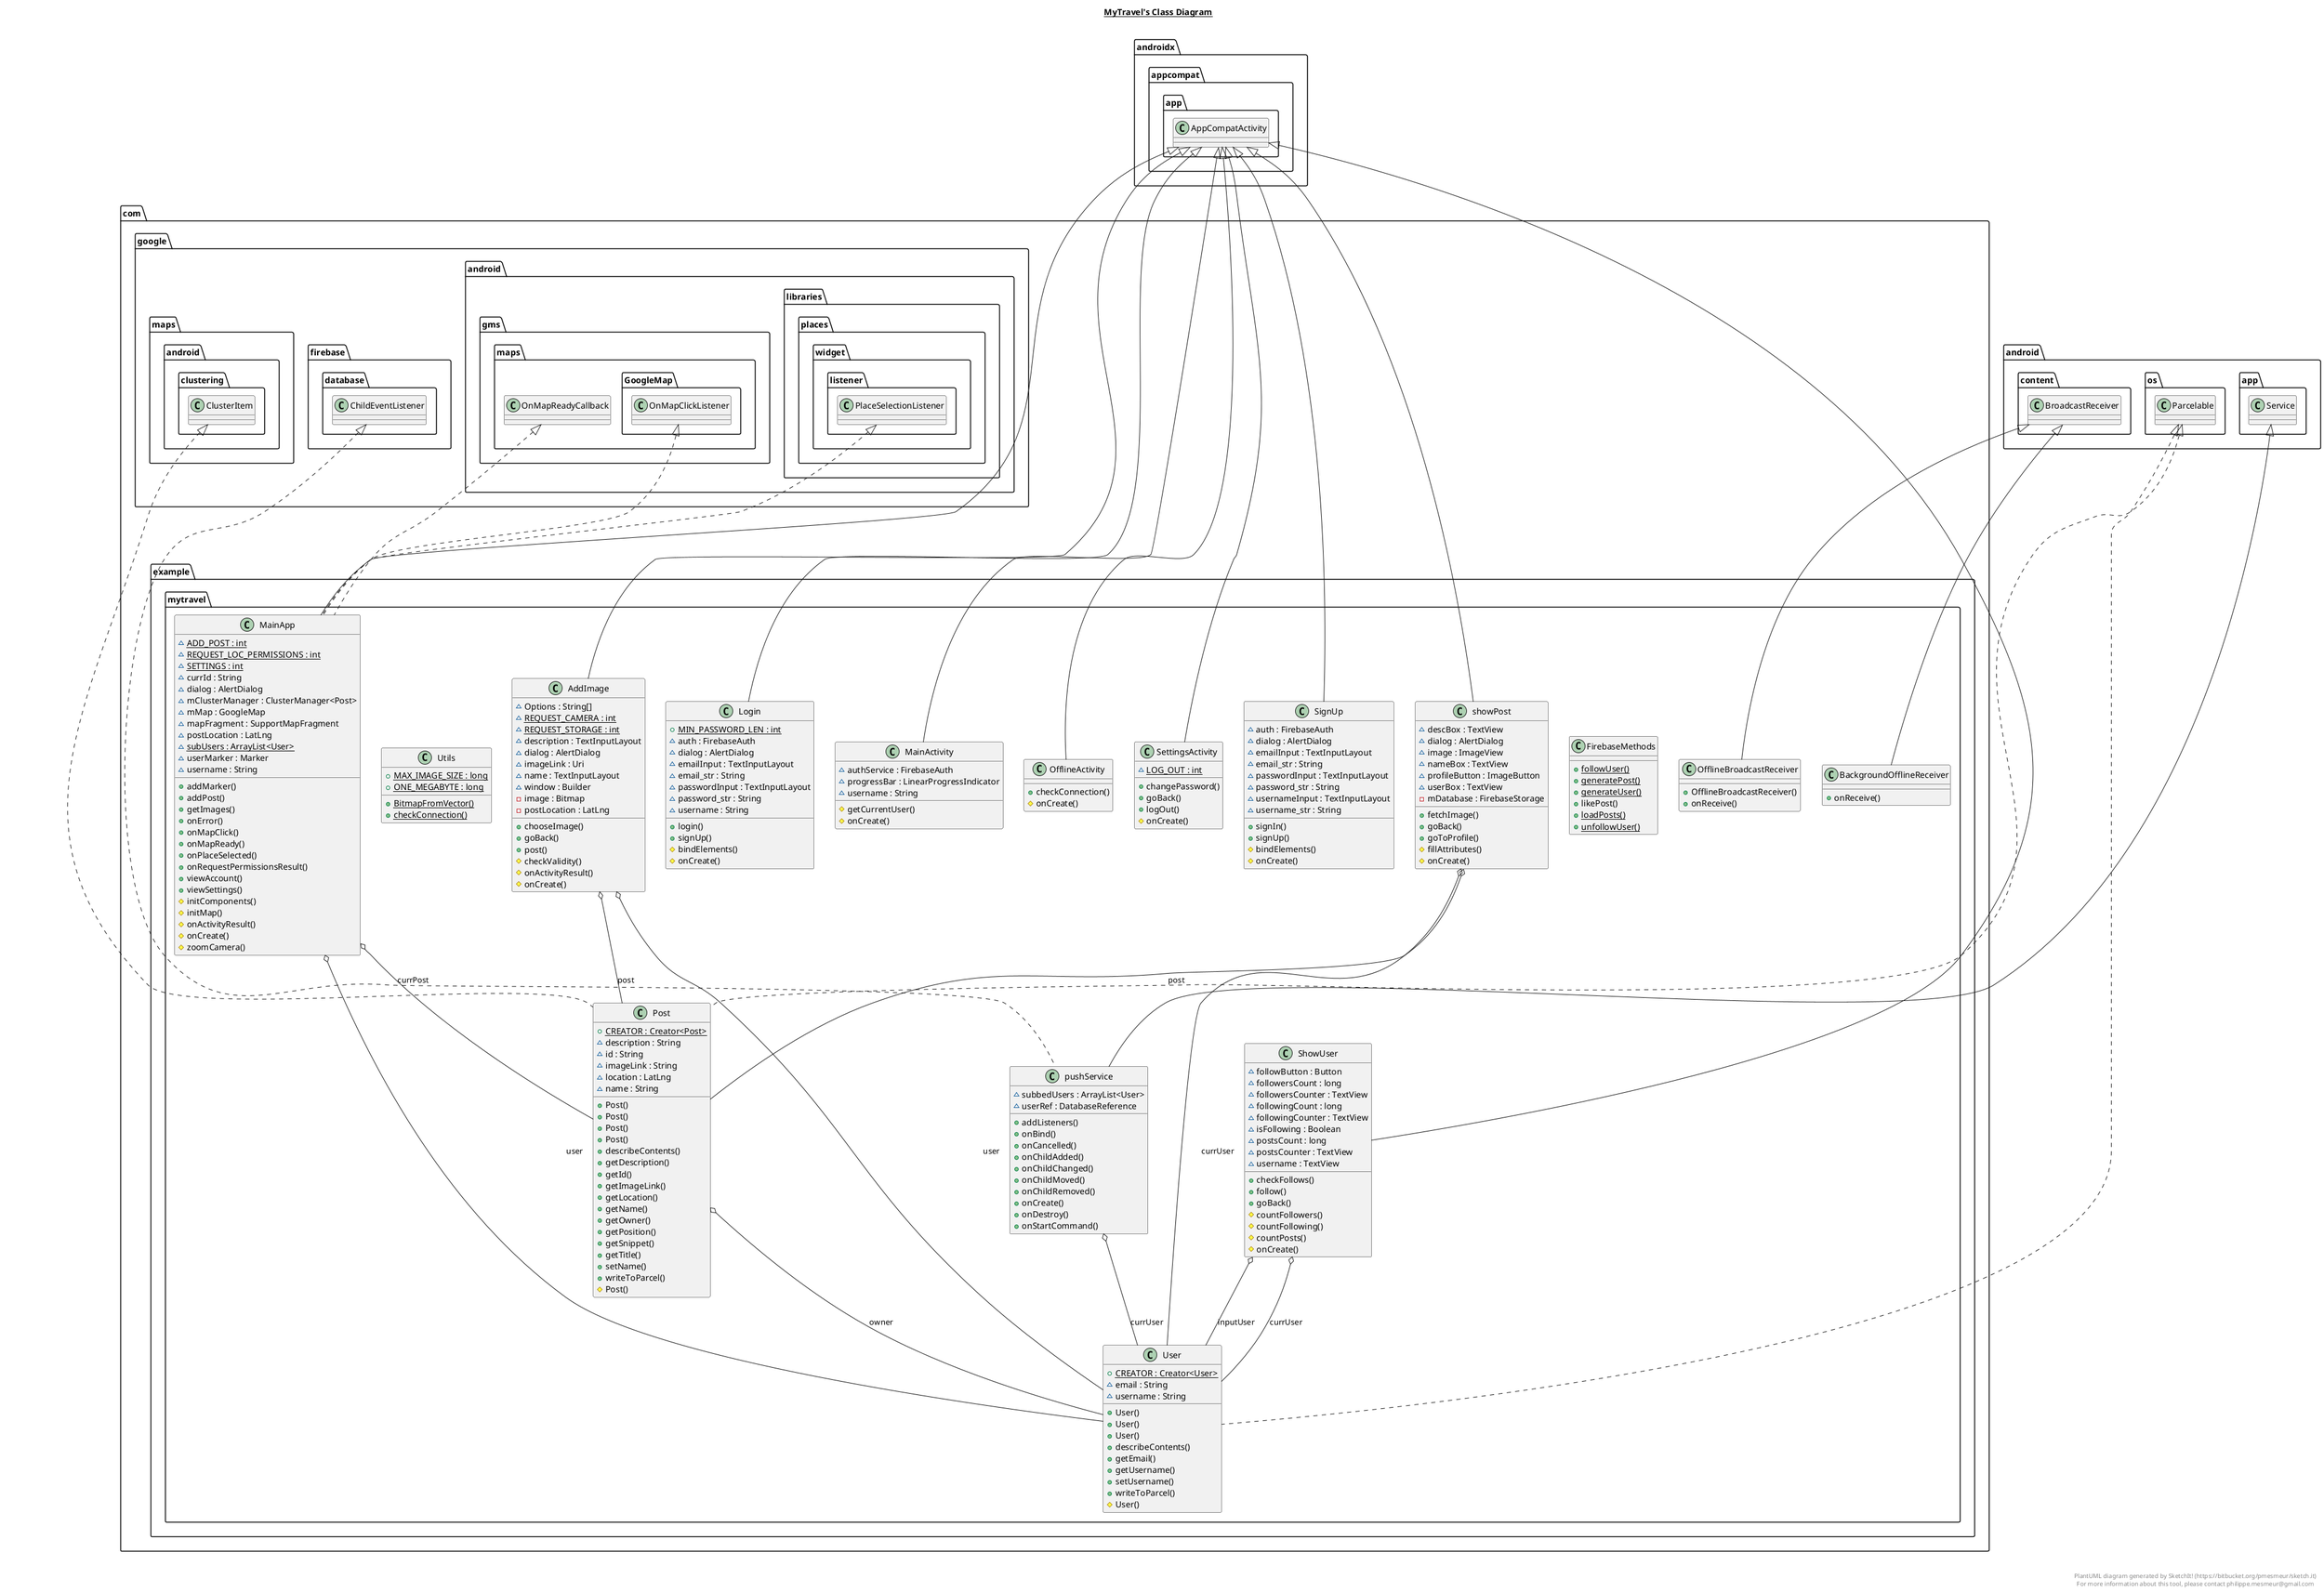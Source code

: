 @startuml

title __MyTravel's Class Diagram__\n

  namespace com.example.mytravel {
    class com.example.mytravel.AddImage {
        ~ Options : String[]
        {static} ~ REQUEST_CAMERA : int
        {static} ~ REQUEST_STORAGE : int
        ~ description : TextInputLayout
        ~ dialog : AlertDialog
        ~ imageLink : Uri
        ~ name : TextInputLayout
        ~ window : Builder
        - image : Bitmap
        - postLocation : LatLng
        + chooseImage()
        + goBack()
        + post()
        # checkValidity()
        # onActivityResult()
        # onCreate()
    }
  }
  

  namespace com.example.mytravel {
    class com.example.mytravel.BackgroundOfflineReceiver {
        + onReceive()
    }
  }
  

  namespace com.example.mytravel {
    class com.example.mytravel.FirebaseMethods {
        {static} + followUser()
        {static} + generatePost()
        {static} + generateUser()
        + likePost()
        {static} + loadPosts()
        {static} + unfollowUser()
    }
  }
  

  namespace com.example.mytravel {
    class com.example.mytravel.Login {
        {static} + MIN_PASSWORD_LEN : int
        ~ auth : FirebaseAuth
        ~ dialog : AlertDialog
        ~ emailInput : TextInputLayout
        ~ email_str : String
        ~ passwordInput : TextInputLayout
        ~ password_str : String
        ~ username : String
        + login()
        + signUp()
        # bindElements()
        # onCreate()
    }
  }
  

  namespace com.example.mytravel {
    class com.example.mytravel.MainActivity {
        ~ authService : FirebaseAuth
        ~ progressBar : LinearProgressIndicator
        ~ username : String
        # getCurrentUser()
        # onCreate()
    }
  }
  

  namespace com.example.mytravel {
    class com.example.mytravel.MainApp {
        {static} ~ ADD_POST : int
        {static} ~ REQUEST_LOC_PERMISSIONS : int
        {static} ~ SETTINGS : int
        ~ currId : String
        ~ dialog : AlertDialog
        ~ mClusterManager : ClusterManager<Post>
        ~ mMap : GoogleMap
        ~ mapFragment : SupportMapFragment
        ~ postLocation : LatLng
        {static} ~ subUsers : ArrayList<User>
        ~ userMarker : Marker
        ~ username : String
        + addMarker()
        + addPost()
        + getImages()
        + onError()
        + onMapClick()
        + onMapReady()
        + onPlaceSelected()
        + onRequestPermissionsResult()
        + viewAccount()
        + viewSettings()
        # initComponents()
        # initMap()
        # onActivityResult()
        # onCreate()
        # zoomCamera()
    }
  }
  

  namespace com.example.mytravel {
    class com.example.mytravel.OfflineActivity {
        + checkConnection()
        # onCreate()
    }
  }
  

  namespace com.example.mytravel {
    class com.example.mytravel.OfflineBroadcastReceiver {
        + OfflineBroadcastReceiver()
        + onReceive()
    }
  }
  

  namespace com.example.mytravel {
    class com.example.mytravel.Post {
        {static} + CREATOR : Creator<Post>
        ~ description : String
        ~ id : String
        ~ imageLink : String
        ~ location : LatLng
        ~ name : String
        + Post()
        + Post()
        + Post()
        + Post()
        + describeContents()
        + getDescription()
        + getId()
        + getImageLink()
        + getLocation()
        + getName()
        + getOwner()
        + getPosition()
        + getSnippet()
        + getTitle()
        + setName()
        + writeToParcel()
        # Post()
    }
  }
  

  namespace com.example.mytravel {
    class com.example.mytravel.SettingsActivity {
        {static} ~ LOG_OUT : int
        + changePassword()
        + goBack()
        + logOut()
        # onCreate()
    }
  }
  

  namespace com.example.mytravel {
    class com.example.mytravel.ShowUser {
        ~ followButton : Button
        ~ followersCount : long
        ~ followersCounter : TextView
        ~ followingCount : long
        ~ followingCounter : TextView
        ~ isFollowing : Boolean
        ~ postsCount : long
        ~ postsCounter : TextView
        ~ username : TextView
        + checkFollows()
        + follow()
        + goBack()
        # countFollowers()
        # countFollowing()
        # countPosts()
        # onCreate()
    }
  }
  

  namespace com.example.mytravel {
    class com.example.mytravel.SignUp {
        ~ auth : FirebaseAuth
        ~ dialog : AlertDialog
        ~ emailInput : TextInputLayout
        ~ email_str : String
        ~ passwordInput : TextInputLayout
        ~ password_str : String
        ~ usernameInput : TextInputLayout
        ~ username_str : String
        + signIn()
        + signUp()
        # bindElements()
        # onCreate()
    }
  }
  

  namespace com.example.mytravel {
    class com.example.mytravel.User {
        {static} + CREATOR : Creator<User>
        ~ email : String
        ~ username : String
        + User()
        + User()
        + User()
        + describeContents()
        + getEmail()
        + getUsername()
        + setUsername()
        + writeToParcel()
        # User()
    }
  }
  

  namespace com.example.mytravel {
    class com.example.mytravel.Utils {
        {static} + MAX_IMAGE_SIZE : long
        {static} + ONE_MEGABYTE : long
        {static} + BitmapFromVector()
        {static} + checkConnection()
    }
  }
  

  namespace com.example.mytravel {
    class com.example.mytravel.pushService {
        ~ subbedUsers : ArrayList<User>
        ~ userRef : DatabaseReference
        + addListeners()
        + onBind()
        + onCancelled()
        + onChildAdded()
        + onChildChanged()
        + onChildMoved()
        + onChildRemoved()
        + onCreate()
        + onDestroy()
        + onStartCommand()
    }
  }
  

  namespace com.example.mytravel {
    class com.example.mytravel.showPost {
        ~ descBox : TextView
        ~ dialog : AlertDialog
        ~ image : ImageView
        ~ nameBox : TextView
        ~ profileButton : ImageButton
        ~ userBox : TextView
        - mDatabase : FirebaseStorage
        + fetchImage()
        + goBack()
        + goToProfile()
        # fillAttributes()
        # onCreate()
    }
  }
  

  com.example.mytravel.AddImage --up--|> androidx.appcompat.app.AppCompatActivity
  com.example.mytravel.AddImage o-- com.example.mytravel.Post : post
  com.example.mytravel.AddImage o-- com.example.mytravel.User : user
  com.example.mytravel.BackgroundOfflineReceiver -up--|> android.content.BroadcastReceiver
  com.example.mytravel.Login --up--|> androidx.appcompat.app.AppCompatActivity
  com.example.mytravel.MainActivity --up-|> androidx.appcompat.app.AppCompatActivity
  com.example.mytravel.MainApp .up..|> com.google.android.gms.maps.GoogleMap.OnMapClickListener
  com.example.mytravel.MainApp .up..|> com.google.android.gms.maps.OnMapReadyCallback
  com.example.mytravel.MainApp .up..|> com.google.android.libraries.places.widget.listener.PlaceSelectionListener
  com.example.mytravel.MainApp -up--|> androidx.appcompat.app.AppCompatActivity
  com.example.mytravel.MainApp o-- com.example.mytravel.Post : currPost
  com.example.mytravel.MainApp o-- com.example.mytravel.User : user
  com.example.mytravel.OfflineActivity -up--|> androidx.appcompat.app.AppCompatActivity
  com.example.mytravel.OfflineBroadcastReceiver -up--|> android.content.BroadcastReceiver
  com.example.mytravel.Post .up..|> android.os.Parcelable
  com.example.mytravel.Post .up..|> com.google.maps.android.clustering.ClusterItem
  com.example.mytravel.Post o-- com.example.mytravel.User : owner
  com.example.mytravel.SettingsActivity -up--|> androidx.appcompat.app.AppCompatActivity
  com.example.mytravel.ShowUser --up--|> androidx.appcompat.app.AppCompatActivity
  com.example.mytravel.ShowUser o-- com.example.mytravel.User : currUser
  com.example.mytravel.ShowUser o-- com.example.mytravel.User : inputUser
  com.example.mytravel.SignUp --up--|> androidx.appcompat.app.AppCompatActivity
  com.example.mytravel.User .up..|> android.os.Parcelable
  com.example.mytravel.pushService .up..|> com.google.firebase.database.ChildEventListener
  com.example.mytravel.pushService --up--|> android.app.Service
  com.example.mytravel.pushService o-- com.example.mytravel.User : currUser
  com.example.mytravel.showPost --up--|> androidx.appcompat.app.AppCompatActivity
  com.example.mytravel.showPost o-- com.example.mytravel.User : currUser
  com.example.mytravel.showPost o-- com.example.mytravel.Post : post


right footer


PlantUML diagram generated by SketchIt! (https://bitbucket.org/pmesmeur/sketch.it)
For more information about this tool, please contact philippe.mesmeur@gmail.com
endfooter

@enduml
